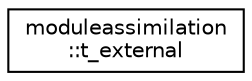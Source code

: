 digraph "Graphical Class Hierarchy"
{
 // LATEX_PDF_SIZE
  edge [fontname="Helvetica",fontsize="10",labelfontname="Helvetica",labelfontsize="10"];
  node [fontname="Helvetica",fontsize="10",shape=record];
  rankdir="LR";
  Node0 [label="moduleassimilation\l::t_external",height=0.2,width=0.4,color="black", fillcolor="white", style="filled",URL="$structmoduleassimilation_1_1t__external.html",tooltip=" "];
}
